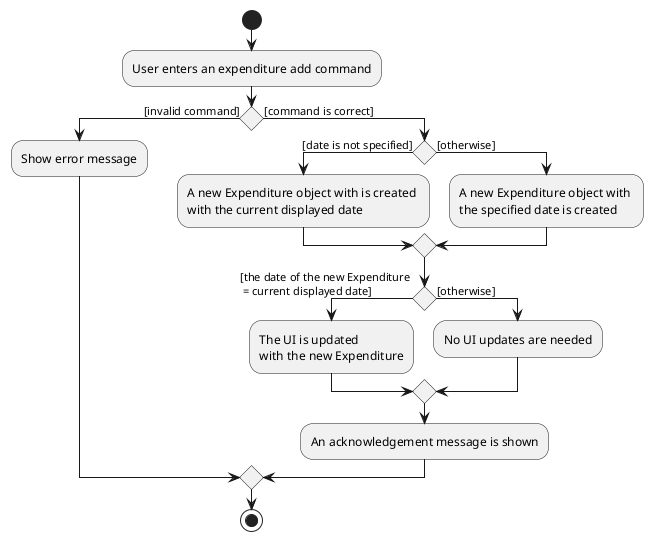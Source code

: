 @startuml

start
:User enters an expenditure add command;

if () then ([invalid command])
    :Show error message;
else ([command is correct])
    if () then ([date is not specified])
        :A new Expenditure object with is created \nwith the current displayed date;
    else ([otherwise])
        :A new Expenditure object with \nthe specified date is created;
    endif
    if () then ([the date of the new Expenditure \n = current displayed date])
        :The UI is updated \nwith the new Expenditure;
    else ([otherwise])
        :No UI updates are needed;
    endif
    :An acknowledgement message is shown;
endif
    stop
@enduml
